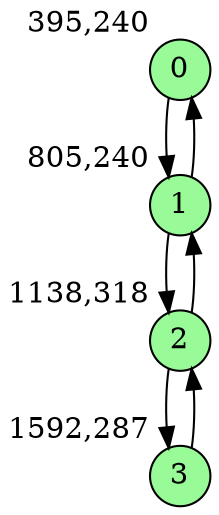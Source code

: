 digraph G {
graph [bgcolor=white]
node [shape=circle, style = filled, fillcolor=white,fixedsize=true, width=0.4, height=0.3 ]
0[xlabel="395,240", pos = "0,1.21875!", fillcolor=palegreen ];
1[xlabel="805,240", pos = "6.40625,1.21875!", fillcolor=palegreen ];
2[xlabel="1138,318", pos = "11.6094,0!", fillcolor=palegreen ];
3[xlabel="1592,287", pos = "18.7031,0.484375!", fillcolor=palegreen ];
0->1 ;
1->0 ;
1->2 ;
2->1 ;
2->3 ;
3->2 ;
}
